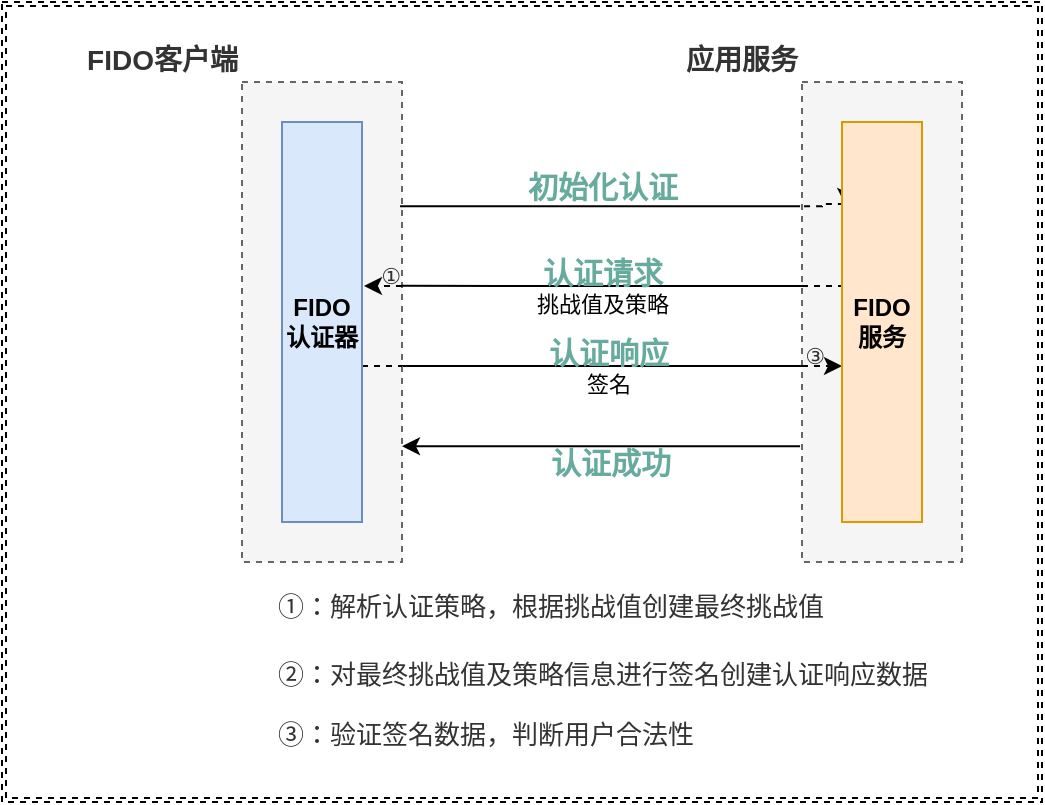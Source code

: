 <mxfile version="14.7.0" type="github">
  <diagram id="LVIhMywnja3cj5HMGz6J" name="Page-1">
    <mxGraphModel dx="946" dy="538" grid="1" gridSize="10" guides="1" tooltips="1" connect="1" arrows="1" fold="1" page="1" pageScale="1" pageWidth="827" pageHeight="1169" math="0" shadow="0">
      <root>
        <mxCell id="0" />
        <mxCell id="1" parent="0" />
        <mxCell id="lKzFzqkiR-P2Bk5W7pET-1" value="" style="shape=ext;double=1;rounded=0;whiteSpace=wrap;html=1;dashed=1;labelBackgroundColor=none;" vertex="1" parent="1">
          <mxGeometry x="50" y="50" width="520" height="400" as="geometry" />
        </mxCell>
        <mxCell id="lKzFzqkiR-P2Bk5W7pET-2" style="edgeStyle=orthogonalEdgeStyle;rounded=0;orthogonalLoop=1;jettySize=auto;html=1;entryX=1;entryY=0.667;entryDx=0;entryDy=0;entryPerimeter=0;endArrow=classic;endFill=1;exitX=-0.012;exitY=0.667;exitDx=0;exitDy=0;exitPerimeter=0;" edge="1" parent="1">
          <mxGeometry relative="1" as="geometry">
            <mxPoint x="449.04" y="272.08" as="sourcePoint" />
            <mxPoint x="250" y="272.08" as="targetPoint" />
          </mxGeometry>
        </mxCell>
        <mxCell id="lKzFzqkiR-P2Bk5W7pET-3" value="&lt;font color=&quot;#67ab9f&quot;&gt;&lt;span style=&quot;font-size: 15px&quot;&gt;&lt;b&gt;认证成功&lt;/b&gt;&lt;/span&gt;&lt;/font&gt;" style="edgeLabel;html=1;align=center;verticalAlign=middle;resizable=0;points=[];labelBackgroundColor=none;" vertex="1" connectable="0" parent="lKzFzqkiR-P2Bk5W7pET-2">
          <mxGeometry x="-0.045" y="-2" relative="1" as="geometry">
            <mxPoint y="10" as="offset" />
          </mxGeometry>
        </mxCell>
        <mxCell id="lKzFzqkiR-P2Bk5W7pET-4" value="&lt;b&gt;&lt;font style=&quot;font-size: 14px&quot;&gt;应用服务&lt;/font&gt;&lt;/b&gt;" style="rounded=0;whiteSpace=wrap;html=1;labelPosition=left;verticalLabelPosition=top;align=right;verticalAlign=bottom;dashed=1;fillColor=#f5f5f5;strokeColor=#666666;fontColor=#333333;" vertex="1" parent="1">
          <mxGeometry x="450" y="90" width="80" height="240" as="geometry" />
        </mxCell>
        <mxCell id="lKzFzqkiR-P2Bk5W7pET-5" value="&lt;h1 style=&quot;margin: 0px ; padding: 0px ; font-stretch: normal ; line-height: 26px ; font-family: &amp;#34;pingfang sc&amp;#34; , &amp;#34;lantinghei sc&amp;#34; , &amp;#34;microsoft yahei&amp;#34; , &amp;#34;arial&amp;#34; , , sans-serif , &amp;#34;tahoma&amp;#34; ; word-break: break-all ; position: relative ; color: rgb(51 , 51 , 51)&quot;&gt;&lt;span class=&quot;ask-title&quot; style=&quot;display: inline ; line-height: 34px ; font-weight: 400 ; overflow: hidden ; vertical-align: middle&quot;&gt;&lt;font style=&quot;font-size: 11px&quot;&gt;②&lt;/font&gt;&lt;/span&gt;&lt;/h1&gt;" style="text;html=1;align=center;verticalAlign=middle;resizable=0;points=[];autosize=1;strokeColor=none;" vertex="1" parent="1">
          <mxGeometry x="229" y="204" width="30" height="40" as="geometry" />
        </mxCell>
        <mxCell id="lKzFzqkiR-P2Bk5W7pET-6" style="edgeStyle=orthogonalEdgeStyle;rounded=0;orthogonalLoop=1;jettySize=auto;html=1;entryX=0;entryY=0.5;entryDx=0;entryDy=0;endArrow=none;endFill=0;" edge="1" parent="1">
          <mxGeometry relative="1" as="geometry">
            <mxPoint x="250" y="232" as="sourcePoint" />
            <mxPoint x="450" y="232" as="targetPoint" />
          </mxGeometry>
        </mxCell>
        <mxCell id="lKzFzqkiR-P2Bk5W7pET-7" value="&lt;b&gt;&lt;font color=&quot;#67ab9f&quot; style=&quot;font-size: 15px&quot;&gt;认证响应&lt;/font&gt;&lt;/b&gt;&lt;br&gt;签名" style="edgeLabel;html=1;align=center;verticalAlign=middle;resizable=0;points=[];labelBackgroundColor=none;" vertex="1" connectable="0" parent="lKzFzqkiR-P2Bk5W7pET-6">
          <mxGeometry x="0.03" y="1" relative="1" as="geometry">
            <mxPoint y="1" as="offset" />
          </mxGeometry>
        </mxCell>
        <mxCell id="lKzFzqkiR-P2Bk5W7pET-8" value="&lt;b&gt;&lt;font style=&quot;font-size: 14px&quot;&gt;FIDO客户端&lt;/font&gt;&lt;/b&gt;" style="rounded=0;whiteSpace=wrap;html=1;labelPosition=left;verticalLabelPosition=top;align=right;verticalAlign=bottom;dashed=1;fillColor=#f5f5f5;strokeColor=#666666;fontColor=#333333;" vertex="1" parent="1">
          <mxGeometry x="170" y="90" width="80" height="240" as="geometry" />
        </mxCell>
        <mxCell id="lKzFzqkiR-P2Bk5W7pET-9" style="edgeStyle=orthogonalEdgeStyle;rounded=0;orthogonalLoop=1;jettySize=auto;html=1;entryX=1.025;entryY=0.3;entryDx=0;entryDy=0;entryPerimeter=0;dashed=1;endArrow=classic;endFill=1;" edge="1" parent="1">
          <mxGeometry relative="1" as="geometry">
            <mxPoint x="250" y="192" as="sourcePoint" />
            <mxPoint x="231" y="192" as="targetPoint" />
          </mxGeometry>
        </mxCell>
        <mxCell id="lKzFzqkiR-P2Bk5W7pET-10" style="edgeStyle=orthogonalEdgeStyle;rounded=0;orthogonalLoop=1;jettySize=auto;html=1;entryX=0;entryY=0.5;entryDx=0;entryDy=0;endArrow=classic;endFill=1;exitX=0;exitY=0.5;exitDx=0;exitDy=0;dashed=1;" edge="1" parent="1">
          <mxGeometry relative="1" as="geometry">
            <mxPoint x="450" y="232" as="sourcePoint" />
            <mxPoint x="470" y="232" as="targetPoint" />
            <Array as="points">
              <mxPoint x="460" y="232" />
              <mxPoint x="460" y="232" />
            </Array>
          </mxGeometry>
        </mxCell>
        <mxCell id="lKzFzqkiR-P2Bk5W7pET-11" style="edgeStyle=orthogonalEdgeStyle;rounded=0;orthogonalLoop=1;jettySize=auto;html=1;entryX=-0.012;entryY=0.167;entryDx=0;entryDy=0;entryPerimeter=0;exitX=0.988;exitY=0.167;exitDx=0;exitDy=0;exitPerimeter=0;endArrow=none;endFill=0;" edge="1" parent="1">
          <mxGeometry relative="1" as="geometry">
            <mxPoint x="249.04" y="152.08" as="sourcePoint" />
            <mxPoint x="449.04" y="152.08" as="targetPoint" />
          </mxGeometry>
        </mxCell>
        <mxCell id="lKzFzqkiR-P2Bk5W7pET-12" value="&lt;font color=&quot;#67ab9f&quot; style=&quot;font-size: 15px&quot;&gt;&lt;b&gt;初始化认证&lt;/b&gt;&lt;/font&gt;" style="edgeLabel;html=1;align=center;verticalAlign=middle;resizable=0;points=[];labelBackgroundColor=none;" vertex="1" connectable="0" parent="lKzFzqkiR-P2Bk5W7pET-11">
          <mxGeometry x="-0.14" relative="1" as="geometry">
            <mxPoint x="15" y="-10" as="offset" />
          </mxGeometry>
        </mxCell>
        <mxCell id="lKzFzqkiR-P2Bk5W7pET-13" style="edgeStyle=orthogonalEdgeStyle;rounded=0;orthogonalLoop=1;jettySize=auto;html=1;entryX=1;entryY=0.5;entryDx=0;entryDy=0;dashed=1;endArrow=none;endFill=0;" edge="1" parent="1">
          <mxGeometry relative="1" as="geometry">
            <mxPoint x="230" y="232" as="sourcePoint" />
            <mxPoint x="250" y="232" as="targetPoint" />
            <Array as="points">
              <mxPoint x="240" y="232" />
              <mxPoint x="240" y="232" />
            </Array>
          </mxGeometry>
        </mxCell>
        <mxCell id="lKzFzqkiR-P2Bk5W7pET-14" value="&lt;b&gt;FIDO认证器&lt;/b&gt;" style="rounded=0;whiteSpace=wrap;html=1;fillColor=#dae8fc;strokeColor=#6c8ebf;" vertex="1" parent="1">
          <mxGeometry x="190" y="110" width="40" height="200" as="geometry" />
        </mxCell>
        <mxCell id="lKzFzqkiR-P2Bk5W7pET-15" style="edgeStyle=orthogonalEdgeStyle;rounded=0;orthogonalLoop=1;jettySize=auto;html=1;dashed=1;endArrow=classic;endFill=1;exitX=0.013;exitY=0.167;exitDx=0;exitDy=0;exitPerimeter=0;entryX=0.05;entryY=0.1;entryDx=0;entryDy=0;entryPerimeter=0;" edge="1" parent="1">
          <mxGeometry relative="1" as="geometry">
            <mxPoint x="451.04" y="152.08" as="sourcePoint" />
            <mxPoint x="472" y="152" as="targetPoint" />
            <Array as="points">
              <mxPoint x="460" y="152" />
              <mxPoint x="460" y="151" />
            </Array>
          </mxGeometry>
        </mxCell>
        <mxCell id="lKzFzqkiR-P2Bk5W7pET-16" style="edgeStyle=orthogonalEdgeStyle;rounded=0;orthogonalLoop=1;jettySize=auto;html=1;entryX=1;entryY=0.333;entryDx=0;entryDy=0;entryPerimeter=0;endArrow=none;endFill=0;" edge="1" parent="1">
          <mxGeometry relative="1" as="geometry">
            <mxPoint x="450" y="192" as="sourcePoint" />
            <mxPoint x="250" y="191.92" as="targetPoint" />
            <Array as="points">
              <mxPoint x="300" y="192" />
              <mxPoint x="300" y="192" />
            </Array>
          </mxGeometry>
        </mxCell>
        <mxCell id="lKzFzqkiR-P2Bk5W7pET-17" value="&lt;b&gt;&lt;font color=&quot;#67ab9f&quot; style=&quot;font-size: 15px&quot;&gt;认证请求&lt;/font&gt;&lt;/b&gt;&lt;br&gt;挑战值及策略" style="edgeLabel;html=1;align=center;verticalAlign=middle;resizable=0;points=[];labelBackgroundColor=none;" vertex="1" connectable="0" parent="lKzFzqkiR-P2Bk5W7pET-16">
          <mxGeometry x="0.06" relative="1" as="geometry">
            <mxPoint x="6" as="offset" />
          </mxGeometry>
        </mxCell>
        <mxCell id="lKzFzqkiR-P2Bk5W7pET-18" style="edgeStyle=orthogonalEdgeStyle;rounded=0;orthogonalLoop=1;jettySize=auto;html=1;exitX=0.025;exitY=0.3;exitDx=0;exitDy=0;exitPerimeter=0;dashed=1;endArrow=none;endFill=0;" edge="1" parent="1">
          <mxGeometry relative="1" as="geometry">
            <mxPoint x="450" y="192" as="targetPoint" />
            <mxPoint x="471" y="192" as="sourcePoint" />
          </mxGeometry>
        </mxCell>
        <mxCell id="lKzFzqkiR-P2Bk5W7pET-19" value="&lt;b&gt;FIDO服务&lt;/b&gt;" style="rounded=0;whiteSpace=wrap;html=1;fillColor=#ffe6cc;strokeColor=#d79b00;" vertex="1" parent="1">
          <mxGeometry x="470" y="110" width="40" height="200" as="geometry" />
        </mxCell>
        <mxCell id="lKzFzqkiR-P2Bk5W7pET-20" value="&lt;h1 style=&quot;margin: 0px ; padding: 0px ; font-stretch: normal ; line-height: 26px ; font-family: &amp;#34;pingfang sc&amp;#34; , &amp;#34;lantinghei sc&amp;#34; , &amp;#34;microsoft yahei&amp;#34; , &amp;#34;arial&amp;#34; , , sans-serif , &amp;#34;tahoma&amp;#34; ; word-break: break-all ; position: relative ; color: rgb(51 , 51 , 51)&quot;&gt;&lt;span class=&quot;ask-title&quot; style=&quot;display: inline ; line-height: 34px ; font-weight: 400 ; overflow: hidden ; vertical-align: middle&quot;&gt;&lt;font style=&quot;font-size: 11px&quot;&gt;①&lt;/font&gt;&lt;/span&gt;&lt;/h1&gt;" style="text;html=1;align=center;verticalAlign=middle;resizable=0;points=[];autosize=1;strokeColor=none;" vertex="1" parent="1">
          <mxGeometry x="229" y="164" width="30" height="40" as="geometry" />
        </mxCell>
        <mxCell id="lKzFzqkiR-P2Bk5W7pET-21" value="&lt;h1 style=&quot;margin: 0px ; padding: 0px ; font-stretch: normal ; line-height: 26px ; font-family: &amp;#34;pingfang sc&amp;#34; , &amp;#34;lantinghei sc&amp;#34; , &amp;#34;microsoft yahei&amp;#34; , &amp;#34;arial&amp;#34; , , sans-serif , &amp;#34;tahoma&amp;#34; ; word-break: break-all ; position: relative ; color: rgb(51 , 51 , 51)&quot;&gt;&lt;span class=&quot;ask-title&quot; style=&quot;display: inline ; line-height: 34px ; font-weight: 400 ; overflow: hidden ; vertical-align: middle&quot;&gt;&lt;font style=&quot;font-size: 11px&quot;&gt;③&lt;/font&gt;&lt;/span&gt;&lt;/h1&gt;" style="text;html=1;align=center;verticalAlign=middle;resizable=0;points=[];autosize=1;strokeColor=none;" vertex="1" parent="1">
          <mxGeometry x="441" y="204" width="30" height="40" as="geometry" />
        </mxCell>
        <mxCell id="lKzFzqkiR-P2Bk5W7pET-22" value="&lt;h1 style=&quot;text-align: left ; margin: 0px ; padding: 0px ; font-stretch: normal ; line-height: 26px ; word-break: break-all ; position: relative ; color: rgb(51 , 51 , 51)&quot;&gt;&lt;span class=&quot;ask-title&quot; style=&quot;display: inline ; line-height: 34px ; font-weight: 400 ; overflow: hidden ; vertical-align: middle&quot;&gt;&lt;font style=&quot;font-size: 13px&quot;&gt;①：&lt;/font&gt;&lt;font style=&quot;font-size: 13px&quot;&gt;解析认证策略，根据挑战值创建最终挑战值&lt;/font&gt;&lt;/span&gt;&lt;/h1&gt;&lt;h1 style=&quot;text-align: left ; margin: 0px ; padding: 0px ; font-stretch: normal ; line-height: 26px ; word-break: break-all ; position: relative ; color: rgb(51 , 51 , 51) ; font-size: 13px&quot;&gt;&lt;span class=&quot;ask-title&quot; style=&quot;display: inline ; line-height: 34px ; font-weight: 400 ; overflow: hidden ; vertical-align: middle&quot;&gt;&lt;font style=&quot;font-size: 13px&quot;&gt;②：对最终挑战值及策略信息进行签名创建认证响应数据&lt;/font&gt;&lt;/span&gt;&lt;/h1&gt;&lt;h1 style=&quot;text-align: left ; margin: 0px ; padding: 0px ; font-stretch: normal ; line-height: 26px ; word-break: break-all ; position: relative ; color: rgb(51 , 51 , 51) ; font-size: 13px&quot;&gt;&lt;span style=&quot;font-weight: 400 ; text-align: center&quot;&gt;③：验证签名数据，判断用户合法性&lt;/span&gt;&lt;/h1&gt;" style="text;html=1;align=center;verticalAlign=middle;resizable=0;points=[];autosize=1;strokeColor=none;" vertex="1" parent="1">
          <mxGeometry x="180" y="330" width="340" height="100" as="geometry" />
        </mxCell>
      </root>
    </mxGraphModel>
  </diagram>
</mxfile>

